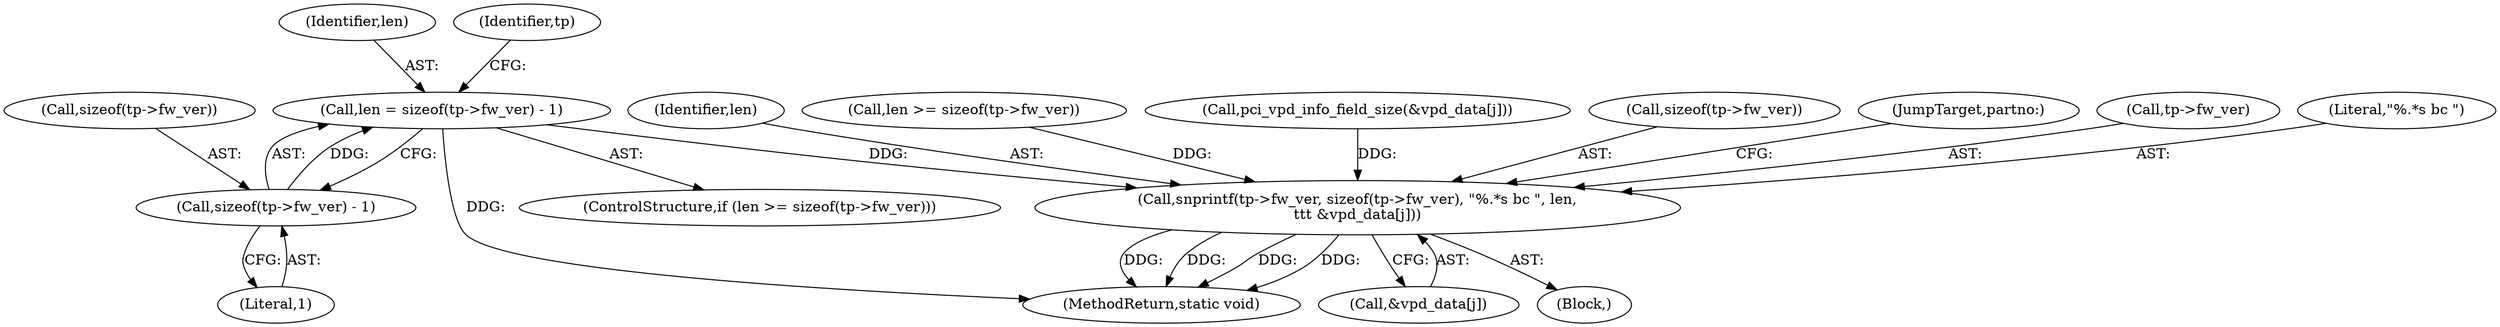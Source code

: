 digraph "0_linux_715230a44310a8cf66fbfb5a46f9a62a9b2de424@API" {
"1000236" [label="(Call,len = sizeof(tp->fw_ver) - 1)"];
"1000238" [label="(Call,sizeof(tp->fw_ver) - 1)"];
"1000253" [label="(Call,snprintf(tp->fw_ver, sizeof(tp->fw_ver), \"%.*s bc \", len,\n\t\t\t &vpd_data[j]))"];
"1000238" [label="(Call,sizeof(tp->fw_ver) - 1)"];
"1000214" [label="(Call,pci_vpd_info_field_size(&vpd_data[j]))"];
"1000237" [label="(Identifier,len)"];
"1000236" [label="(Call,len = sizeof(tp->fw_ver) - 1)"];
"1000170" [label="(Block,)"];
"1000604" [label="(MethodReturn,static void)"];
"1000257" [label="(Call,sizeof(tp->fw_ver))"];
"1000239" [label="(Call,sizeof(tp->fw_ver))"];
"1000229" [label="(ControlStructure,if (len >= sizeof(tp->fw_ver)))"];
"1000267" [label="(JumpTarget,partno:)"];
"1000243" [label="(Literal,1)"];
"1000254" [label="(Call,tp->fw_ver)"];
"1000253" [label="(Call,snprintf(tp->fw_ver, sizeof(tp->fw_ver), \"%.*s bc \", len,\n\t\t\t &vpd_data[j]))"];
"1000263" [label="(Call,&vpd_data[j])"];
"1000261" [label="(Literal,\"%.*s bc \")"];
"1000262" [label="(Identifier,len)"];
"1000230" [label="(Call,len >= sizeof(tp->fw_ver))"];
"1000246" [label="(Identifier,tp)"];
"1000236" -> "1000229"  [label="AST: "];
"1000236" -> "1000238"  [label="CFG: "];
"1000237" -> "1000236"  [label="AST: "];
"1000238" -> "1000236"  [label="AST: "];
"1000246" -> "1000236"  [label="CFG: "];
"1000236" -> "1000604"  [label="DDG: "];
"1000238" -> "1000236"  [label="DDG: "];
"1000236" -> "1000253"  [label="DDG: "];
"1000238" -> "1000243"  [label="CFG: "];
"1000239" -> "1000238"  [label="AST: "];
"1000243" -> "1000238"  [label="AST: "];
"1000253" -> "1000170"  [label="AST: "];
"1000253" -> "1000263"  [label="CFG: "];
"1000254" -> "1000253"  [label="AST: "];
"1000257" -> "1000253"  [label="AST: "];
"1000261" -> "1000253"  [label="AST: "];
"1000262" -> "1000253"  [label="AST: "];
"1000263" -> "1000253"  [label="AST: "];
"1000267" -> "1000253"  [label="CFG: "];
"1000253" -> "1000604"  [label="DDG: "];
"1000253" -> "1000604"  [label="DDG: "];
"1000253" -> "1000604"  [label="DDG: "];
"1000253" -> "1000604"  [label="DDG: "];
"1000230" -> "1000253"  [label="DDG: "];
"1000214" -> "1000253"  [label="DDG: "];
}
